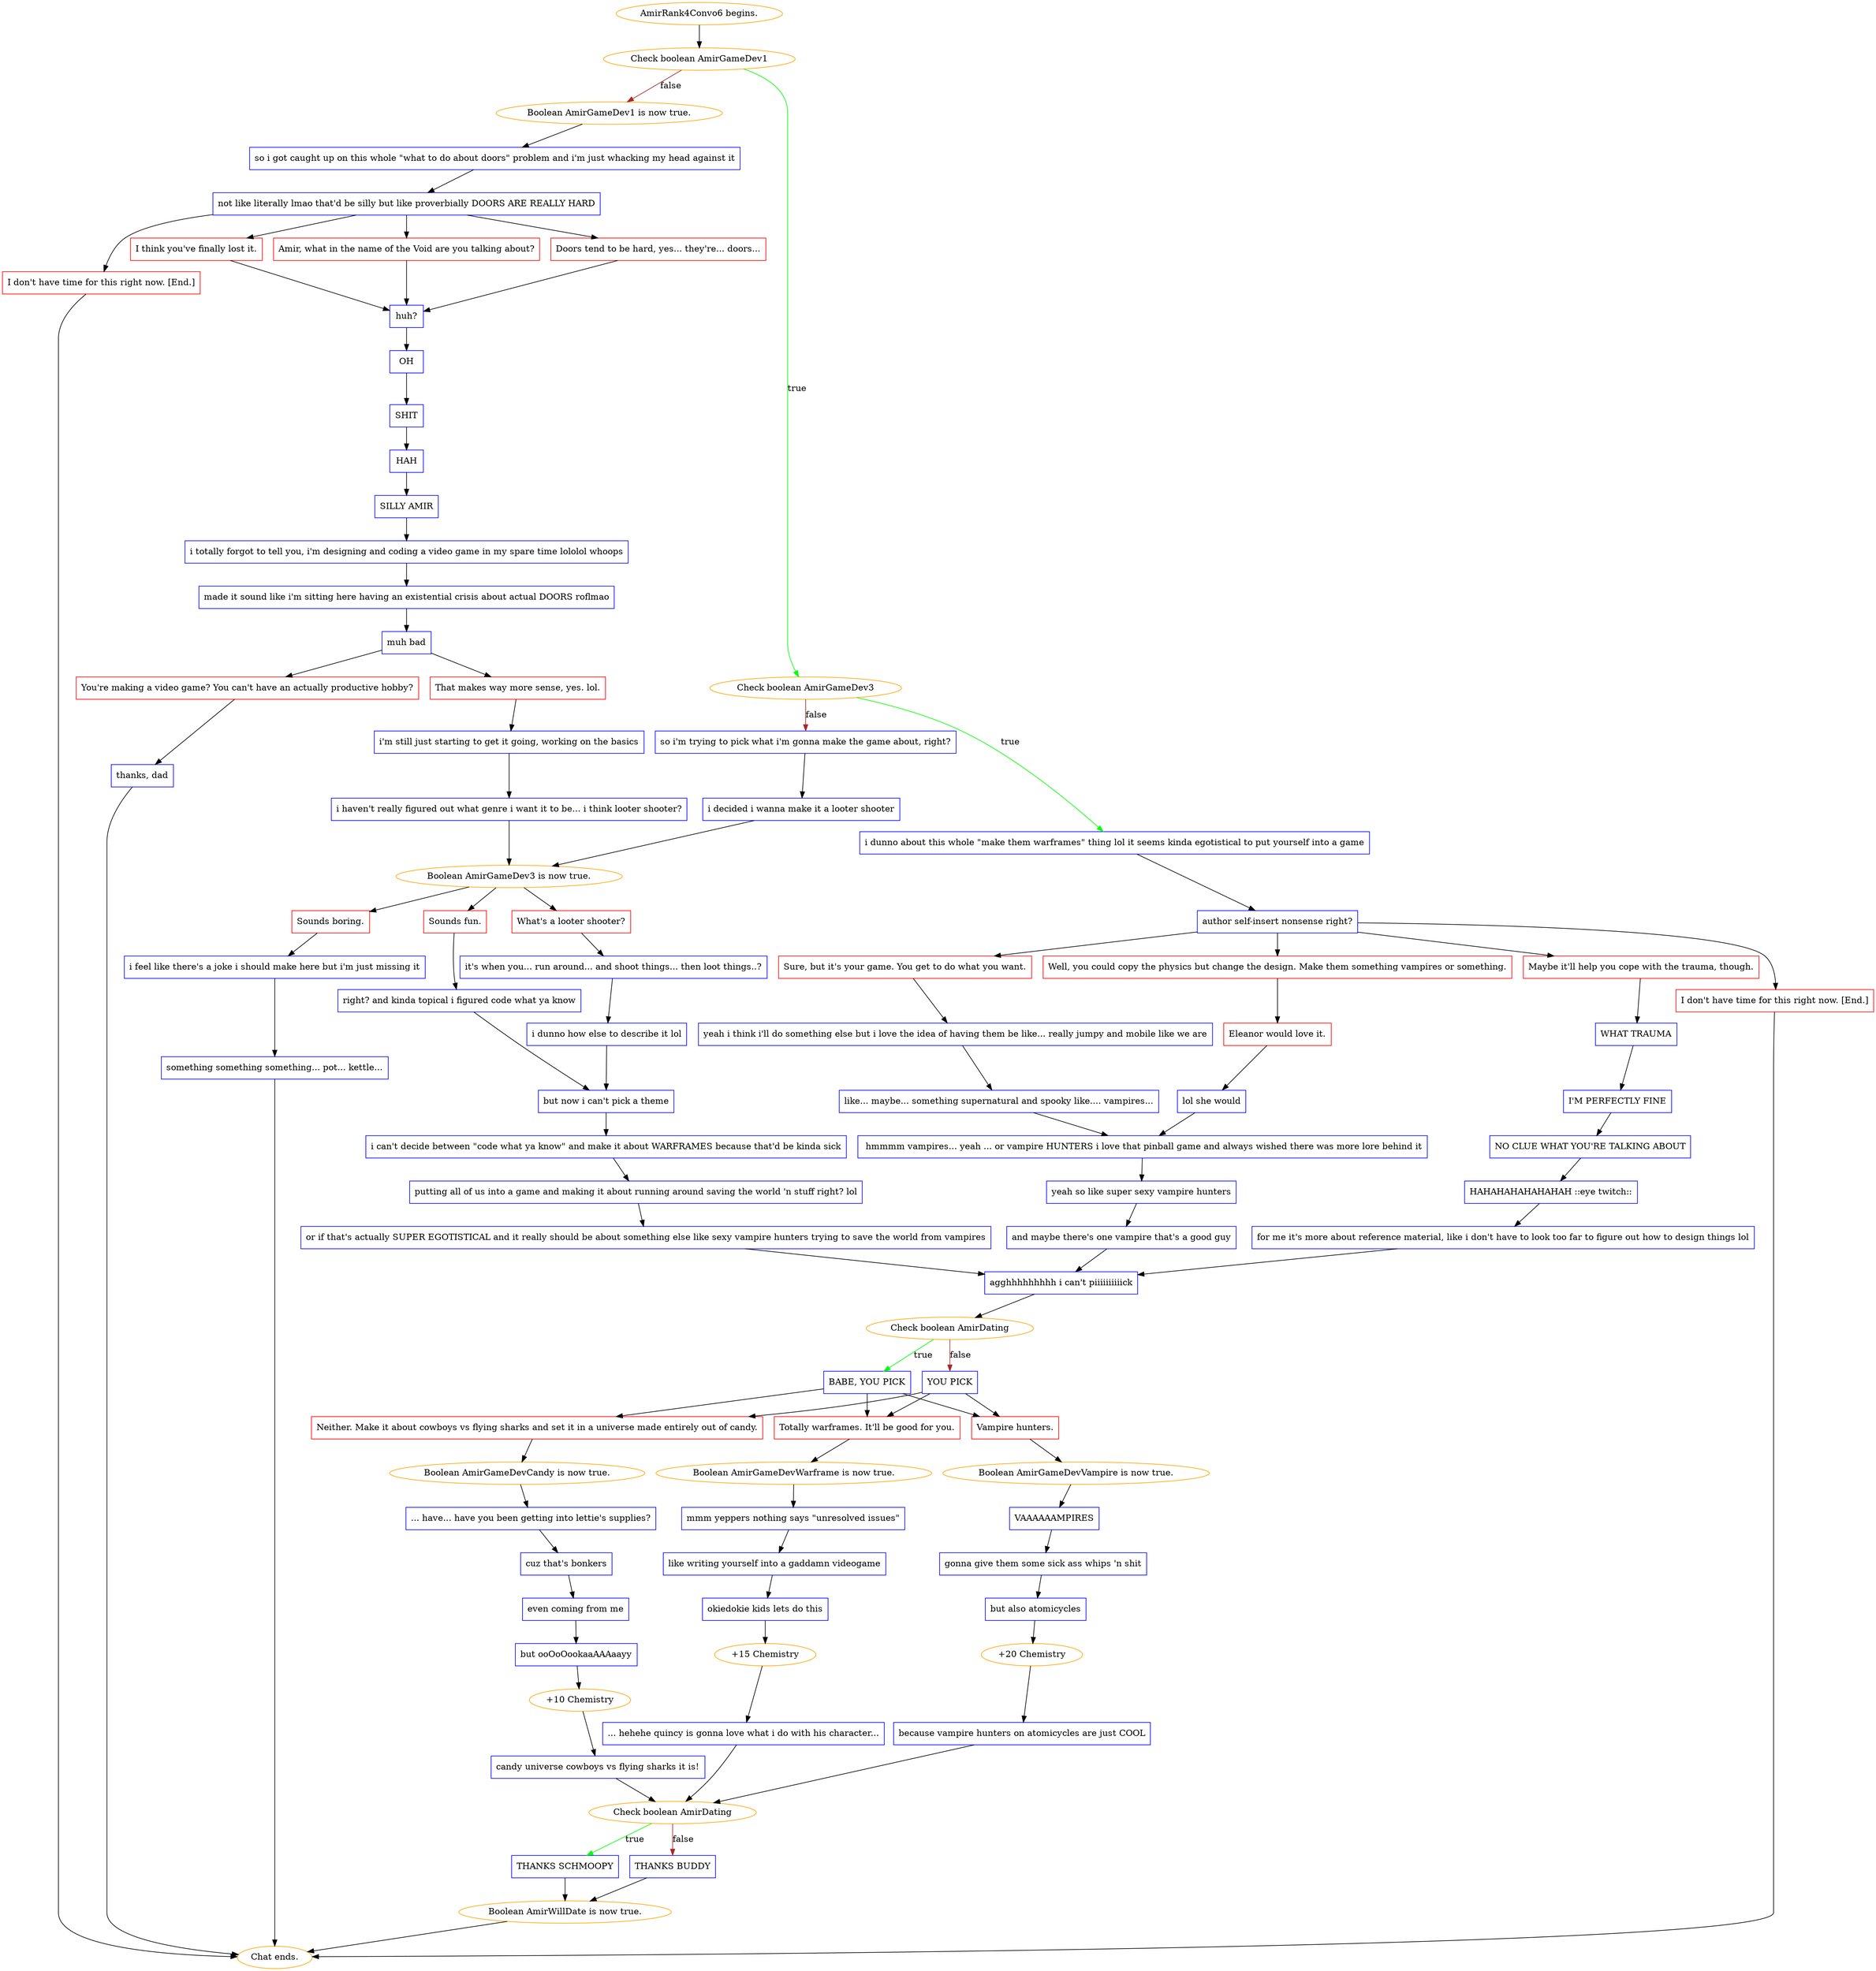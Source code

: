 digraph {
	"AmirRank4Convo6 begins." [color=orange];
		"AmirRank4Convo6 begins." -> 2322;
	2322 [label="Check boolean AmirGameDev1",color=orange];
		2322 -> 2324 [label=true,color=green];
		2322 -> "/EE/Types/Engine/SetBooleanDialogueNode:AmirGameDev1:2330" [label=false,color=brown];
	2324 [label="Check boolean AmirGameDev3",color=orange];
		2324 -> 2323 [label=true,color=green];
		2324 -> 2327 [label=false,color=brown];
	"/EE/Types/Engine/SetBooleanDialogueNode:AmirGameDev1:2330" [label="Boolean AmirGameDev1 is now true.",color=orange];
		"/EE/Types/Engine/SetBooleanDialogueNode:AmirGameDev1:2330" -> 2330;
	2323 [label="i dunno about this whole \"make them warframes\" thing lol it seems kinda egotistical to put yourself into a game",shape=box,color=blue];
		2323 -> 2328;
	2327 [label="so i'm trying to pick what i'm gonna make the game about, right?",shape=box,color=blue];
		2327 -> 2329;
	2330 [label="so i got caught up on this whole \"what to do about doors\" problem and i'm just whacking my head against it",shape=box,color=blue];
		2330 -> 2331;
	2328 [label="author self-insert nonsense right?",shape=box,color=blue];
		2328 -> 2342;
		2328 -> 2341;
		2328 -> 2340;
		2328 -> 2339;
	2329 [label="i decided i wanna make it a looter shooter",shape=box,color=blue];
		2329 -> "/EE/Types/Engine/SetBooleanDialogueNode:AmirGameDev3:2369:2370:2371";
	2331 [label="not like literally lmao that'd be silly but like proverbially DOORS ARE REALLY HARD",shape=box,color=blue];
		2331 -> 2332;
		2331 -> 2333;
		2331 -> 2334;
		2331 -> 2335;
	2342 [label="Well, you could copy the physics but change the design. Make them something vampires or something.",shape=box,color=red];
		2342 -> 2344;
	2341 [label="Sure, but it's your game. You get to do what you want.",shape=box,color=red];
		2341 -> 2346;
	2340 [label="Maybe it'll help you cope with the trauma, though.",shape=box,color=red];
		2340 -> 2345;
	2339 [label="I don't have time for this right now. [End.]",shape=box,color=red];
		2339 -> "Chat ends.";
	"/EE/Types/Engine/SetBooleanDialogueNode:AmirGameDev3:2369:2370:2371" [label="Boolean AmirGameDev3 is now true.",color=orange];
		"/EE/Types/Engine/SetBooleanDialogueNode:AmirGameDev3:2369:2370:2371" -> 2369;
		"/EE/Types/Engine/SetBooleanDialogueNode:AmirGameDev3:2369:2370:2371" -> 2370;
		"/EE/Types/Engine/SetBooleanDialogueNode:AmirGameDev3:2369:2370:2371" -> 2371;
	2332 [label="Amir, what in the name of the Void are you talking about?",shape=box,color=red];
		2332 -> 2337;
	2333 [label="Doors tend to be hard, yes... they're... doors...",shape=box,color=red];
		2333 -> 2337;
	2334 [label="I think you've finally lost it.",shape=box,color=red];
		2334 -> 2337;
	2335 [label="I don't have time for this right now. [End.]",shape=box,color=red];
		2335 -> "Chat ends.";
	2344 [label="Eleanor would love it.",shape=box,color=red];
		2344 -> 2353;
	2346 [label="yeah i think i'll do something else but i love the idea of having them be like... really jumpy and mobile like we are",shape=box,color=blue];
		2346 -> 2352;
	2345 [label="WHAT TRAUMA",shape=box,color=blue];
		2345 -> 2351;
	"Chat ends." [color=orange];
	2369 [label="Sounds fun.",shape=box,color=red];
		2369 -> 2372;
	2370 [label="What's a looter shooter?",shape=box,color=red];
		2370 -> 2373;
	2371 [label="Sounds boring.",shape=box,color=red];
		2371 -> 2374;
	2337 [label="huh?",shape=box,color=blue];
		2337 -> 2347;
	2353 [label="lol she would",shape=box,color=blue];
		2353 -> 2355;
	2352 [label="like... maybe... something supernatural and spooky like.... vampires...",shape=box,color=blue];
		2352 -> 2355;
	2351 [label="I'M PERFECTLY FINE",shape=box,color=blue];
		2351 -> 2354;
	2372 [label="right? and kinda topical i figured code what ya know",shape=box,color=blue];
		2372 -> 2378;
	2373 [label="it's when you... run around... and shoot things... then loot things..?",shape=box,color=blue];
		2373 -> 2375;
	2374 [label="i feel like there's a joke i should make here but i'm just missing it",shape=box,color=blue];
		2374 -> 2376;
	2347 [label="OH",shape=box,color=blue];
		2347 -> 2348;
	2355 [label=" hmmmm vampires... yeah ... or vampire HUNTERS i love that pinball game and always wished there was more lore behind it",shape=box,color=blue];
		2355 -> 2356;
	2354 [label="NO CLUE WHAT YOU'RE TALKING ABOUT",shape=box,color=blue];
		2354 -> 2637;
	2378 [label="but now i can't pick a theme",shape=box,color=blue];
		2378 -> 2379;
	2375 [label="i dunno how else to describe it lol",shape=box,color=blue];
		2375 -> 2378;
	2376 [label="something something something... pot... kettle...",shape=box,color=blue];
		2376 -> "Chat ends.";
	2348 [label="SHIT",shape=box,color=blue];
		2348 -> 2349;
	2356 [label="yeah so like super sexy vampire hunters",shape=box,color=blue];
		2356 -> 2358;
	2637 [label="HAHAHAHAHAHAHAH ::eye twitch::",shape=box,color=blue];
		2637 -> 2638;
	2379 [label="i can't decide between \"code what ya know\" and make it about WARFRAMES because that'd be kinda sick",shape=box,color=blue];
		2379 -> 2380;
	2349 [label="HAH",shape=box,color=blue];
		2349 -> 2350;
	2358 [label="and maybe there's one vampire that's a good guy",shape=box,color=blue];
		2358 -> 2382;
	2638 [label="for me it's more about reference material, like i don't have to look too far to figure out how to design things lol",shape=box,color=blue];
		2638 -> 2382;
	2380 [label="putting all of us into a game and making it about running around saving the world 'n stuff right? lol",shape=box,color=blue];
		2380 -> 2381;
	2350 [label="SILLY AMIR",shape=box,color=blue];
		2350 -> 2359;
	2382 [label="agghhhhhhhhh i can't piiiiiiiiiick",shape=box,color=blue];
		2382 -> 2383;
	2381 [label="or if that's actually SUPER EGOTISTICAL and it really should be about something else like sexy vampire hunters trying to save the world from vampires",shape=box,color=blue];
		2381 -> 2382;
	2359 [label="i totally forgot to tell you, i'm designing and coding a video game in my spare time lololol whoops",shape=box,color=blue];
		2359 -> 2360;
	2383 [label="Check boolean AmirDating",color=orange];
		2383 -> 2384 [label=true,color=green];
		2383 -> 2385 [label=false,color=brown];
	2360 [label="made it sound like i'm sitting here having an existential crisis about actual DOORS roflmao",shape=box,color=blue];
		2360 -> 2361;
	2384 [label="BABE, YOU PICK",shape=box,color=blue];
		2384 -> 2386;
		2384 -> 2387;
		2384 -> 2388;
	2385 [label="YOU PICK",shape=box,color=blue];
		2385 -> 2388;
		2385 -> 2387;
		2385 -> 2386;
	2361 [label="muh bad",shape=box,color=blue];
		2361 -> 2362;
		2361 -> 2363;
	2386 [label="Vampire hunters.",shape=box,color=red];
		2386 -> "/EE/Types/Engine/SetBooleanDialogueNode:AmirGameDevVampire:2392";
	2387 [label="Totally warframes. It'll be good for you.",shape=box,color=red];
		2387 -> "/EE/Types/Engine/SetBooleanDialogueNode:AmirGameDevWarframe:2393";
	2388 [label="Neither. Make it about cowboys vs flying sharks and set it in a universe made entirely out of candy.",shape=box,color=red];
		2388 -> "/EE/Types/Engine/SetBooleanDialogueNode:AmirGameDevCandy:2394";
	2362 [label="That makes way more sense, yes. lol.",shape=box,color=red];
		2362 -> 2366;
	2363 [label="You're making a video game? You can't have an actually productive hobby?",shape=box,color=red];
		2363 -> 2364;
	"/EE/Types/Engine/SetBooleanDialogueNode:AmirGameDevVampire:2392" [label="Boolean AmirGameDevVampire is now true.",color=orange];
		"/EE/Types/Engine/SetBooleanDialogueNode:AmirGameDevVampire:2392" -> 2392;
	"/EE/Types/Engine/SetBooleanDialogueNode:AmirGameDevWarframe:2393" [label="Boolean AmirGameDevWarframe is now true.",color=orange];
		"/EE/Types/Engine/SetBooleanDialogueNode:AmirGameDevWarframe:2393" -> 2393;
	"/EE/Types/Engine/SetBooleanDialogueNode:AmirGameDevCandy:2394" [label="Boolean AmirGameDevCandy is now true.",color=orange];
		"/EE/Types/Engine/SetBooleanDialogueNode:AmirGameDevCandy:2394" -> 2394;
	2366 [label="i'm still just starting to get it going, working on the basics",shape=box,color=blue];
		2366 -> 2367;
	2364 [label="thanks, dad",shape=box,color=blue];
		2364 -> "Chat ends.";
	2392 [label="VAAAAAAMPIRES",shape=box,color=blue];
		2392 -> 2395;
	2393 [label="mmm yeppers nothing says \"unresolved issues\"",shape=box,color=blue];
		2393 -> 2396;
	2394 [label="... have... have you been getting into lettie's supplies?",shape=box,color=blue];
		2394 -> 2397;
	2367 [label="i haven't really figured out what genre i want it to be... i think looter shooter?",shape=box,color=blue];
		2367 -> "/EE/Types/Engine/SetBooleanDialogueNode:AmirGameDev3:2369:2370:2371";
	2395 [label="gonna give them some sick ass whips 'n shit",shape=box,color=blue];
		2395 -> 2399;
	2396 [label="like writing yourself into a gaddamn videogame",shape=box,color=blue];
		2396 -> 2400;
	2397 [label="cuz that's bonkers",shape=box,color=blue];
		2397 -> 2401;
	2399 [label="but also atomicycles",shape=box,color=blue];
		2399 -> 2406;
	2400 [label="okiedokie kids lets do this",shape=box,color=blue];
		2400 -> 2407;
	2401 [label="even coming from me",shape=box,color=blue];
		2401 -> 2404;
	2406 [label="+20 Chemistry",color=orange];
		2406 -> 2402;
	2407 [label="+15 Chemistry",color=orange];
		2407 -> 2403;
	2404 [label="but ooOoOookaaAAAaayy",shape=box,color=blue];
		2404 -> 2408;
	2402 [label="because vampire hunters on atomicycles are just COOL",shape=box,color=blue];
		2402 -> 2409;
	2403 [label="... hehehe quincy is gonna love what i do with his character...",shape=box,color=blue];
		2403 -> 2409;
	2408 [label="+10 Chemistry",color=orange];
		2408 -> 2405;
	2409 [label="Check boolean AmirDating",color=orange];
		2409 -> 2410 [label=true,color=green];
		2409 -> 2411 [label=false,color=brown];
	2405 [label="candy universe cowboys vs flying sharks it is!",shape=box,color=blue];
		2405 -> 2409;
	2410 [label="THANKS SCHMOOPY",shape=box,color=blue];
		2410 -> "/EE/Types/Engine/SetBooleanDialogueNode:AmirWillDate:Chat ends.";
	2411 [label="THANKS BUDDY",shape=box,color=blue];
		2411 -> "/EE/Types/Engine/SetBooleanDialogueNode:AmirWillDate:Chat ends.";
	"/EE/Types/Engine/SetBooleanDialogueNode:AmirWillDate:Chat ends." [label="Boolean AmirWillDate is now true.",color=orange];
		"/EE/Types/Engine/SetBooleanDialogueNode:AmirWillDate:Chat ends." -> "Chat ends.";
}